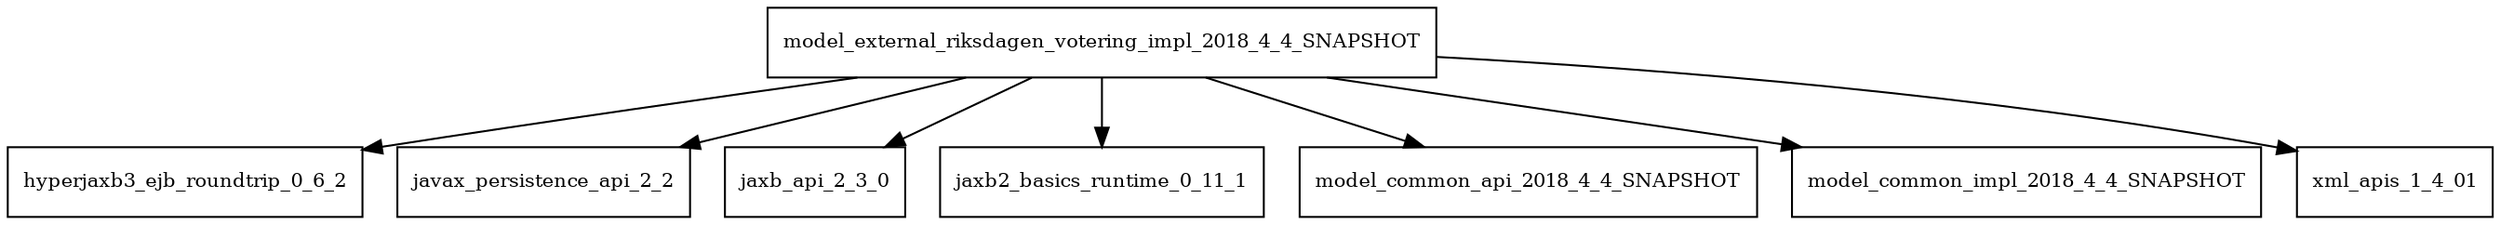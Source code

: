 digraph model_external_riksdagen_votering_impl_2018_4_4_SNAPSHOT_dependencies {
  node [shape = box, fontsize=10.0];
  model_external_riksdagen_votering_impl_2018_4_4_SNAPSHOT -> hyperjaxb3_ejb_roundtrip_0_6_2;
  model_external_riksdagen_votering_impl_2018_4_4_SNAPSHOT -> javax_persistence_api_2_2;
  model_external_riksdagen_votering_impl_2018_4_4_SNAPSHOT -> jaxb_api_2_3_0;
  model_external_riksdagen_votering_impl_2018_4_4_SNAPSHOT -> jaxb2_basics_runtime_0_11_1;
  model_external_riksdagen_votering_impl_2018_4_4_SNAPSHOT -> model_common_api_2018_4_4_SNAPSHOT;
  model_external_riksdagen_votering_impl_2018_4_4_SNAPSHOT -> model_common_impl_2018_4_4_SNAPSHOT;
  model_external_riksdagen_votering_impl_2018_4_4_SNAPSHOT -> xml_apis_1_4_01;
}
